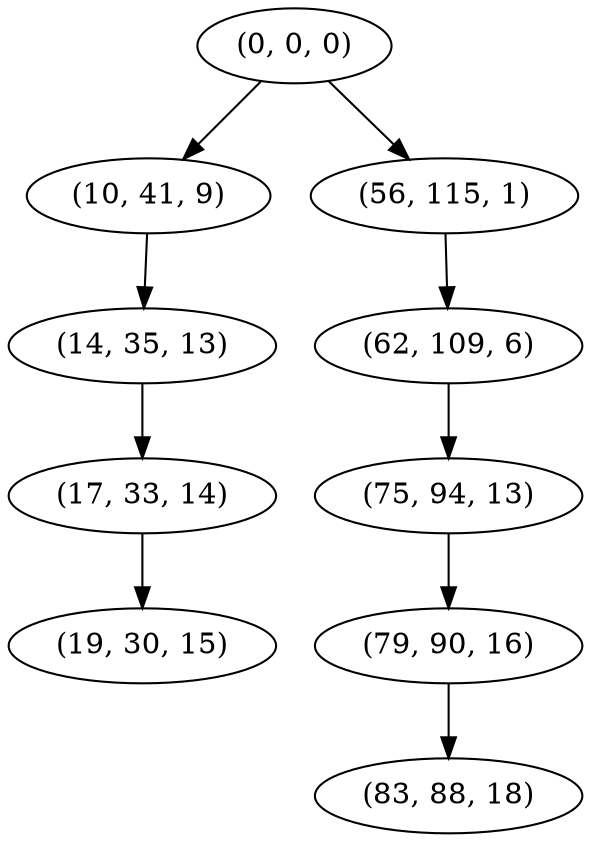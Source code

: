 digraph tree {
    "(0, 0, 0)";
    "(10, 41, 9)";
    "(14, 35, 13)";
    "(17, 33, 14)";
    "(19, 30, 15)";
    "(56, 115, 1)";
    "(62, 109, 6)";
    "(75, 94, 13)";
    "(79, 90, 16)";
    "(83, 88, 18)";
    "(0, 0, 0)" -> "(10, 41, 9)";
    "(0, 0, 0)" -> "(56, 115, 1)";
    "(10, 41, 9)" -> "(14, 35, 13)";
    "(14, 35, 13)" -> "(17, 33, 14)";
    "(17, 33, 14)" -> "(19, 30, 15)";
    "(56, 115, 1)" -> "(62, 109, 6)";
    "(62, 109, 6)" -> "(75, 94, 13)";
    "(75, 94, 13)" -> "(79, 90, 16)";
    "(79, 90, 16)" -> "(83, 88, 18)";
}
